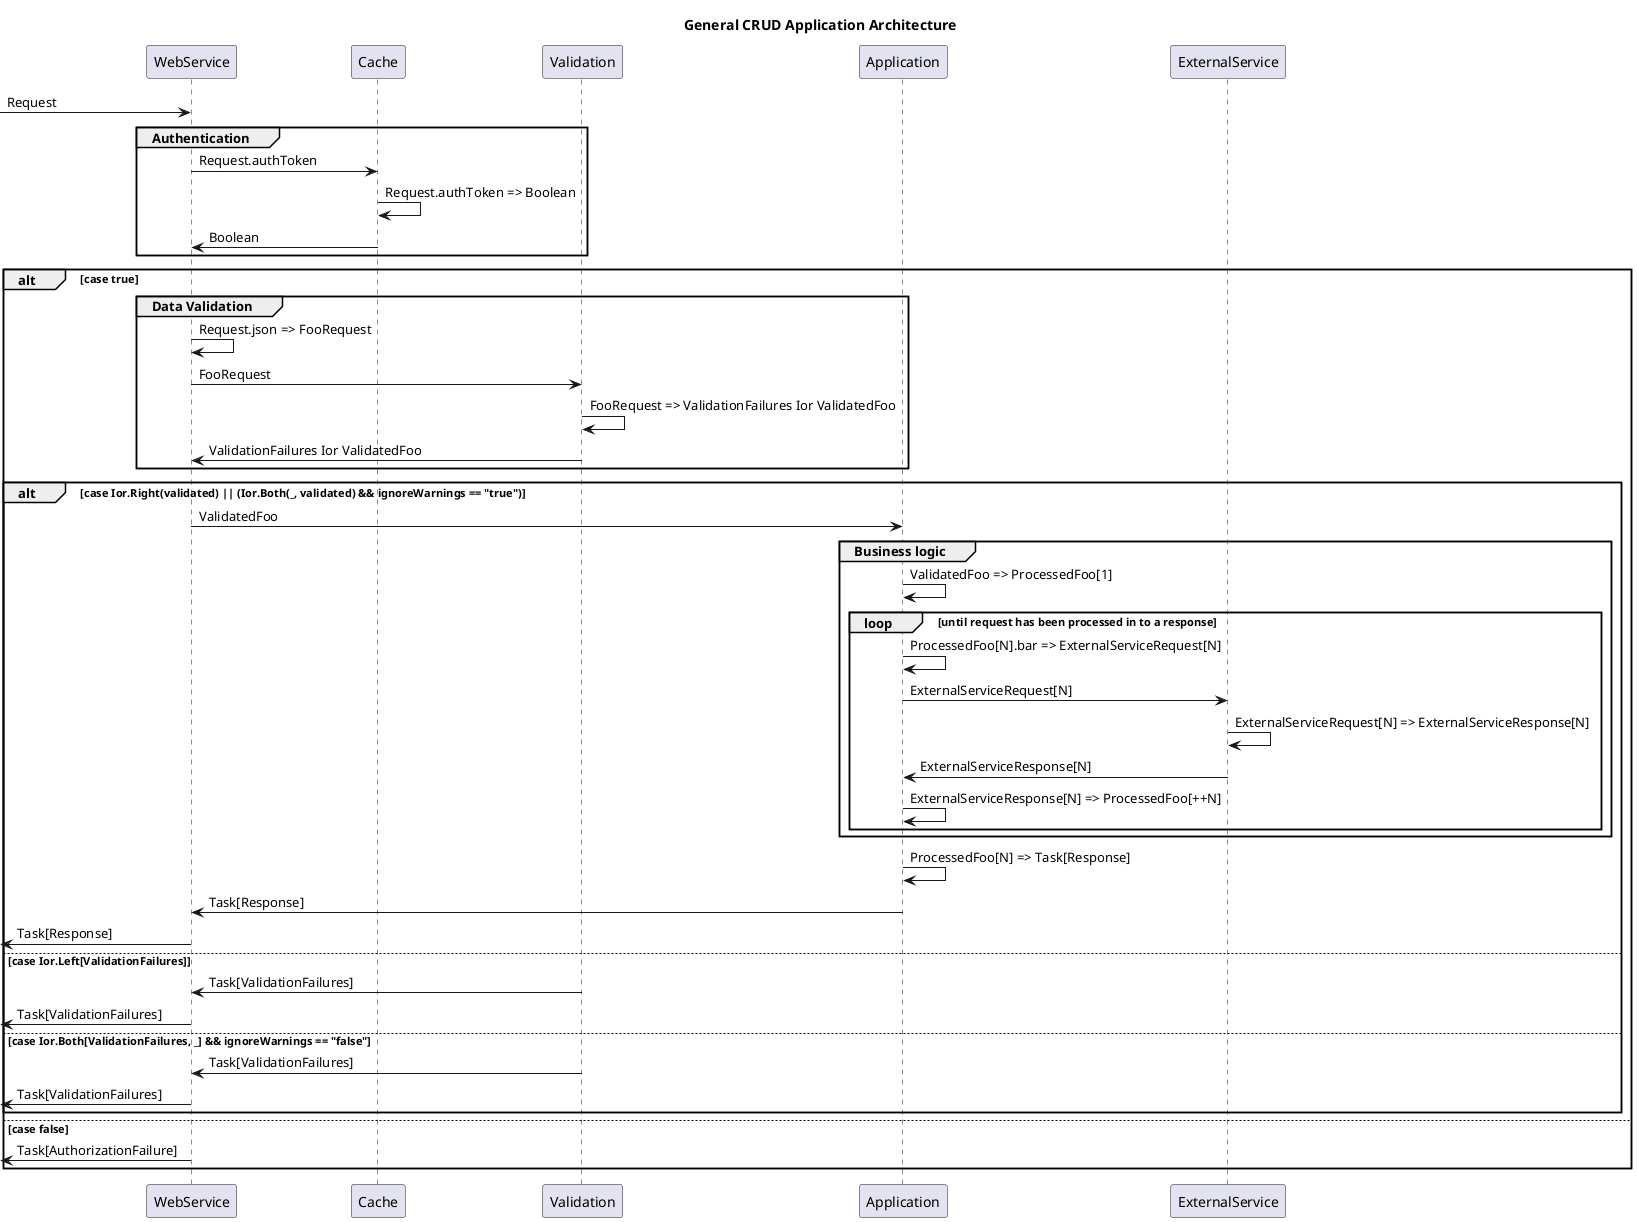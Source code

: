    General CRUD Application Architecture
^^^^^^^^^^^^^^^^^^^^^^^^^^^^^^^^^^^^^^^^^^^


                            ┌──────────┐                      ┌─────┐                         ┌──────────┐                                          ┌───────────┐                                       ┌───────────────┐
                            │WebService│                      │Cache│                         │Validation│                                          │Application│                                       │ExternalService│
                            └────┬─────┘                      └──┬──┘                         └────┬─────┘                                          └─────┬─────┘                                       └───────┬───────┘
             Request             │                               │                                 │                                                      │                                                     │
─────────────────────────────────>                               │                                 │                                                      │                                                     │
                                 │                               │                                 │                                                      │                                                     │
                                 │                               │                                 │                                                      │                                                     │
                  ╔══════════════╪══╤════════════════════════════╪═════════════════════════════════╪════╗                                                 │                                                     │
                  ║ AUTHENTICATION  │                            │                                 │    ║                                                 │                                                     │
                  ╟─────────────────┘    Request.authToken       │                                 │    ║                                                 │                                                     │
                  ║              │ ──────────────────────────────>                                 │    ║                                                 │                                                     │
                  ║              │                               │                                 │    ║                                                 │                                                     │
                  ║              │                               │────┐                                 ║                                                 │                                                     │
                  ║              │                               │    │ Request.authToken => Boolean    ║                                                 │                                                     │
                  ║              │                               │<───┘                                 ║                                                 │                                                     │
                  ║              │                               │                                 │    ║                                                 │                                                     │
                  ║              │            Boolean            │                                 │    ║                                                 │                                                     │
                  ║              │ <──────────────────────────────                                 │    ║                                                 │                                                     │
                  ╚══════════════╪═══════════════════════════════╪═════════════════════════════════╪════╝                                                 │                                                     │
                                 │                               │                                 │                                                      │                                                     │
                                 │                               │                                 │                                                      │                                                     │
  ╔══════╤═══════════════════════╪═══════════════════════════════╪═════════════════════════════════╪══════════════════════════════════════════════════════╪═════════════════════════════════════════════════════╪═══════════════════════════════════════════════════════════════════════════════════════════════╗
  ║ ALT  │  case true            │                               │                                 │                                                      │                                                     │                                                                                               ║
  ╟──────┘                       │                               │                                 │                                                      │                                                     │                                                                                               ║
  ║                              │                               │                                 │                                                      │                                                     │                                                                                               ║
  ║               ╔══════════════╪═══╤═══════════════════════════╪═════════════════════════════════╪══════════════════════════════════════════════════════╪════╗                                                │                                                                                               ║
  ║               ║ DATA VALIDATION  │                           │                                 │                                                      │    ║                                                │                                                                                               ║
  ║               ╟───────────────────┐                                                            │                                                      │    ║                                                │                                                                                               ║
  ║               ║              │    │ Request.json => FooRequest                                 │                                                      │    ║                                                │                                                                                               ║
  ║               ║              │<───┘                                                            │                                                      │    ║                                                │                                                                                               ║
  ║               ║              │                               │                                 │                                                      │    ║                                                │                                                                                               ║
  ║               ║              │                            FooRequest                           │                                                      │    ║                                                │                                                                                               ║
  ║               ║              │ ────────────────────────────────────────────────────────────────>                                                      │    ║                                                │                                                                                               ║
  ║               ║              │                               │                                 │                                                      │    ║                                                │                                                                                               ║
  ║               ║              │                               │                                 │────┐                                                      ║                                                │                                                                                               ║
  ║               ║              │                               │                                 │    │ FooRequest => ValidationFailures Ior ValidatedFoo    ║                                                │                                                                                               ║
  ║               ║              │                               │                                 │<───┘                                                      ║                                                │                                                                                               ║
  ║               ║              │                               │                                 │                                                      │    ║                                                │                                                                                               ║
  ║               ║              │               ValidationFailures Ior ValidatedFoo               │                                                      │    ║                                                │                                                                                               ║
  ║               ║              │ <────────────────────────────────────────────────────────────────                                                      │    ║                                                │                                                                                               ║
  ║               ╚══════════════╪═══════════════════════════════╪═════════════════════════════════╪══════════════════════════════════════════════════════╪════╝                                                │                                                                                               ║
  ║                              │                               │                                 │                                                      │                                                     │                                                                                               ║
  ║                              │                               │                                 │                                                      │                                                     │                                                                                               ║
  ╔══════╤═══════════════════════╪═══════════════════════════════╪═════════════════════════════════╪══════════════════════════════════════════════════════╪═════════════════════════════════════════════════════╪═════════════════════════════════════════════════════════════════════════════════════╗         ║
  ║ ALT  │  case Ior.Right(validated) || (Ior.Both(_, validated) && ignoreWarnings == "true")      │                                                      │                                                     │                                                                                     ║         ║
  ╟──────┘                       │                               │                                 │                                                      │                                                     │                                                                                     ║         ║
  ║                              │                               │                      ValidatedFoo                                                      │                                                     │                                                                                     ║         ║
  ║                              │ ───────────────────────────────────────────────────────────────────────────────────────────────────────────────────────>                                                     │                                                                                     ║         ║
  ║                              │                               │                                 │                                                      │                                                     │                                                                                     ║         ║
  ║                              │                               │                                 │                                                      │                                                     │                                                                                     ║         ║
  ║                              │                               │                                 │                            ╔═════════════════╤═══════╪═════════════════════════════════════════════════════╪══════════════════════════════════════════════════════════════════════════╗          ║         ║
  ║                              │                               │                                 │                            ║ BUSINESS LOGIC  │       │                                                     │                                                                          ║          ║         ║
  ║                              │                               │                                 │                            ╟─────────────────┘       │────┐                                                │                                                                          ║          ║         ║
  ║                              │                               │                                 │                            ║                         │    │ ValidatedFoo => ProcessedFoo[1]                │                                                                          ║          ║         ║
  ║                              │                               │                                 │                            ║                         │<───┘                                                │                                                                          ║          ║         ║
  ║                              │                               │                                 │                            ║                         │                                                     │                                                                          ║          ║         ║
  ║                              │                               │                                 │                            ║                         │                                                     │                                                                          ║          ║         ║
  ║                              │                               │                                 │                            ║         ╔═══════╤═══════╪═════════════════════════════════════════════════════╪════════════════════════════════════════════════════════════════╗         ║          ║         ║
  ║                              │                               │                                 │                            ║         ║ LOOP  │  until request has been processed in to a response          │                                                                ║         ║          ║         ║
  ║                              │                               │                                 │                            ║         ╟───────┘       │                                                     │                                                                ║         ║          ║         ║
  ║                              │                               │                                 │                            ║         ║               │────┐                                                                                                                 ║         ║          ║         ║
  ║                              │                               │                                 │                            ║         ║               │    │ ProcessedFoo[N].bar => ExternalServiceRequest[N]                                                                ║         ║          ║         ║
  ║                              │                               │                                 │                            ║         ║               │<───┘                                                                                                                 ║         ║          ║         ║
  ║                              │                               │                                 │                            ║         ║               │                                                     │                                                                ║         ║          ║         ║
  ║                              │                               │                                 │                            ║         ║               │              ExternalServiceRequest[N]              │                                                                ║         ║          ║         ║
  ║                              │                               │                                 │                            ║         ║               │ ────────────────────────────────────────────────────>                                                                ║         ║          ║         ║
  ║                              │                               │                                 │                            ║         ║               │                                                     │                                                                ║         ║          ║         ║
  ║                              │                               │                                 │                            ║         ║               │                                                     │────┐                                                           ║         ║          ║         ║
  ║                              │                               │                                 │                            ║         ║               │                                                     │    │ ExternalServiceRequest[N] => ExternalServiceResponse[N]   ║         ║          ║         ║
  ║                              │                               │                                 │                            ║         ║               │                                                     │<───┘                                                           ║         ║          ║         ║
  ║                              │                               │                                 │                            ║         ║               │                                                     │                                                                ║         ║          ║         ║
  ║                              │                               │                                 │                            ║         ║               │              ExternalServiceResponse[N]             │                                                                ║         ║          ║         ║
  ║                              │                               │                                 │                            ║         ║               │ <────────────────────────────────────────────────────                                                                ║         ║          ║         ║
  ║                              │                               │                                 │                            ║         ║               │                                                     │                                                                ║         ║          ║         ║
  ║                              │                               │                                 │                            ║         ║               │────┐                                                │                                                                ║         ║          ║         ║
  ║                              │                               │                                 │                            ║         ║               │    │ ExternalServiceResponse[N] => ProcessedFoo[++N]│                                                                ║         ║          ║         ║
  ║                              │                               │                                 │                            ║         ║               │<───┘                                                │                                                                ║         ║          ║         ║
  ║                              │                               │                                 │                            ║         ╚═══════════════╪═════════════════════════════════════════════════════╪════════════════════════════════════════════════════════════════╝         ║          ║         ║
  ║                              │                               │                                 │                            ╚═════════════════════════╪═════════════════════════════════════════════════════╪══════════════════════════════════════════════════════════════════════════╝          ║         ║
  ║                              │                               │                                 │                                                      │                                                     │                                                                                     ║         ║
  ║                              │                               │                                 │                                                      │────┐                                                │                                                                                     ║         ║
  ║                              │                               │                                 │                                                      │    │ ProcessedFoo[N] => Task[Response]              │                                                                                     ║         ║
  ║                              │                               │                                 │                                                      │<───┘                                                │                                                                                     ║         ║
  ║                              │                               │                                 │                                                      │                                                     │                                                                                     ║         ║
  ║                              │                               │                     Task[Response]                                                     │                                                     │                                                                                     ║         ║
  ║                              │ <───────────────────────────────────────────────────────────────────────────────────────────────────────────────────────                                                     │                                                                                     ║         ║
  ║                              │                               │                                 │                                                      │                                                     │                                                                                     ║         ║
  ║      Task[Response]          │                               │                                 │                                                      │                                                     │                                                                                     ║         ║
<─────────────────────────────────                               │                                 │                                                      │                                                     │                                                                                     ║         ║
  ╠══════════════════════════════╪═══════════════════════════════╪═════════════════════════════════╪══════════════════════════════════════════════════════╪═════════════════════════════════════════════════════╪═════════════════════════════════════════════════════════════════════════════════════╣         ║
  ║ [case Ior.Left[ValidationFailures]]                          │                                 │                                                      │                                                     │                                                                                     ║         ║
  ║                              │                     Task[ValidationFailures]                    │                                                      │                                                     │                                                                                     ║         ║
  ║                              │ <────────────────────────────────────────────────────────────────                                                      │                                                     │                                                                                     ║         ║
  ║                              │                               │                                 │                                                      │                                                     │                                                                                     ║         ║
  ║ Task[ValidationFailures]     │                               │                                 │                                                      │                                                     │                                                                                     ║         ║
<─────────────────────────────────                               │                                 │                                                      │                                                     │                                                                                     ║         ║
  ╠══════════════════════════════╪═══════════════════════════════╪═════════════════════════════════╪══════════════════════════════════════════════════════╪═════════════════════════════════════════════════════╪═════════════════════════════════════════════════════════════════════════════════════╣         ║
  ║ [case Ior.Both[ValidationFailures, _] && ignoreWarnings == "false"]                            │                                                      │                                                     │                                                                                     ║         ║
  ║                              │                     Task[ValidationFailures]                    │                                                      │                                                     │                                                                                     ║         ║
  ║                              │ <────────────────────────────────────────────────────────────────                                                      │                                                     │                                                                                     ║         ║
  ║                              │                               │                                 │                                                      │                                                     │                                                                                     ║         ║
  ║ Task[ValidationFailures]     │                               │                                 │                                                      │                                                     │                                                                                     ║         ║
<─────────────────────────────────                               │                                 │                                                      │                                                     │                                                                                     ║         ║
  ╚══════════════════════════════╪═══════════════════════════════╪═════════════════════════════════╪══════════════════════════════════════════════════════╪═════════════════════════════════════════════════════╪═════════════════════════════════════════════════════════════════════════════════════╝         ║
  ╠══════════════════════════════╪═══════════════════════════════╪═════════════════════════════════╪══════════════════════════════════════════════════════╪═════════════════════════════════════════════════════╪═══════════════════════════════════════════════════════════════════════════════════════════════╣
  ║ [case false]                 │                               │                                 │                                                      │                                                     │                                                                                               ║
  ║Task[AuthorizationFailure]    │                               │                                 │                                                      │                                                     │                                                                                               ║
<─────────────────────────────────                               │                                 │                                                      │                                                     │                                                                                               ║
  ╚══════════════════════════════╪═══════════════════════════════╪═════════════════════════════════╪══════════════════════════════════════════════════════╪═════════════════════════════════════════════════════╪═══════════════════════════════════════════════════════════════════════════════════════════════╝
                            ┌────┴─────┐                      ┌──┴──┐                         ┌────┴─────┐                                          ┌─────┴─────┐                                       ┌───────┴───────┐
                            │WebService│                      │Cache│                         │Validation│                                          │Application│                                       │ExternalService│
                            └──────────┘                      └─────┘                         └──────────┘                                          └───────────┘                                       └───────────────┘

@startuml
title General CRUD Application Architecture
-> WebService : Request
group Authentication
        WebService -> Cache : Request.authToken
        Cache -> Cache : Request.authToken => Boolean
        Cache -> WebService : Boolean
end
alt case true
        group Data Validation
                WebService -> WebService : Request.json => FooRequest
                WebService -> Validation : FooRequest
                Validation -> Validation : FooRequest => ValidationFailures Ior ValidatedFoo
                Validation -> WebService : ValidationFailures Ior ValidatedFoo
        end
        alt case Ior.Right(validated) || (Ior.Both(_, validated) && ignoreWarnings == "true")
                WebService -> Application : ValidatedFoo
                group Business logic
                        Application -> Application : ValidatedFoo => ProcessedFoo[1]
                        loop until request has been processed in to a response
                                Application -> Application: ProcessedFoo[N].bar => ExternalServiceRequest[N]
                                Application -> ExternalService : ExternalServiceRequest[N]
                                ExternalService -> ExternalService : ExternalServiceRequest[N] => ExternalServiceResponse[N]
                                ExternalService -> Application : ExternalServiceResponse[N]
                                Application -> Application : ExternalServiceResponse[N] => ProcessedFoo[++N]
                        end
                end
                Application -> Application : ProcessedFoo[N] => Task[Response]
                Application -> WebService : Task[Response]
                <- WebService : Task[Response]
        else case Ior.Left[ValidationFailures]
                Validation -> WebService : Task[ValidationFailures]
                <- WebService : Task[ValidationFailures]
        else case Ior.Both[ValidationFailures, _] && ignoreWarnings == "false"
                Validation -> WebService : Task[ValidationFailures]
                <- WebService : Task[ValidationFailures]
        end
else case false
        <- WebService : Task[AuthorizationFailure]
end
@enduml
